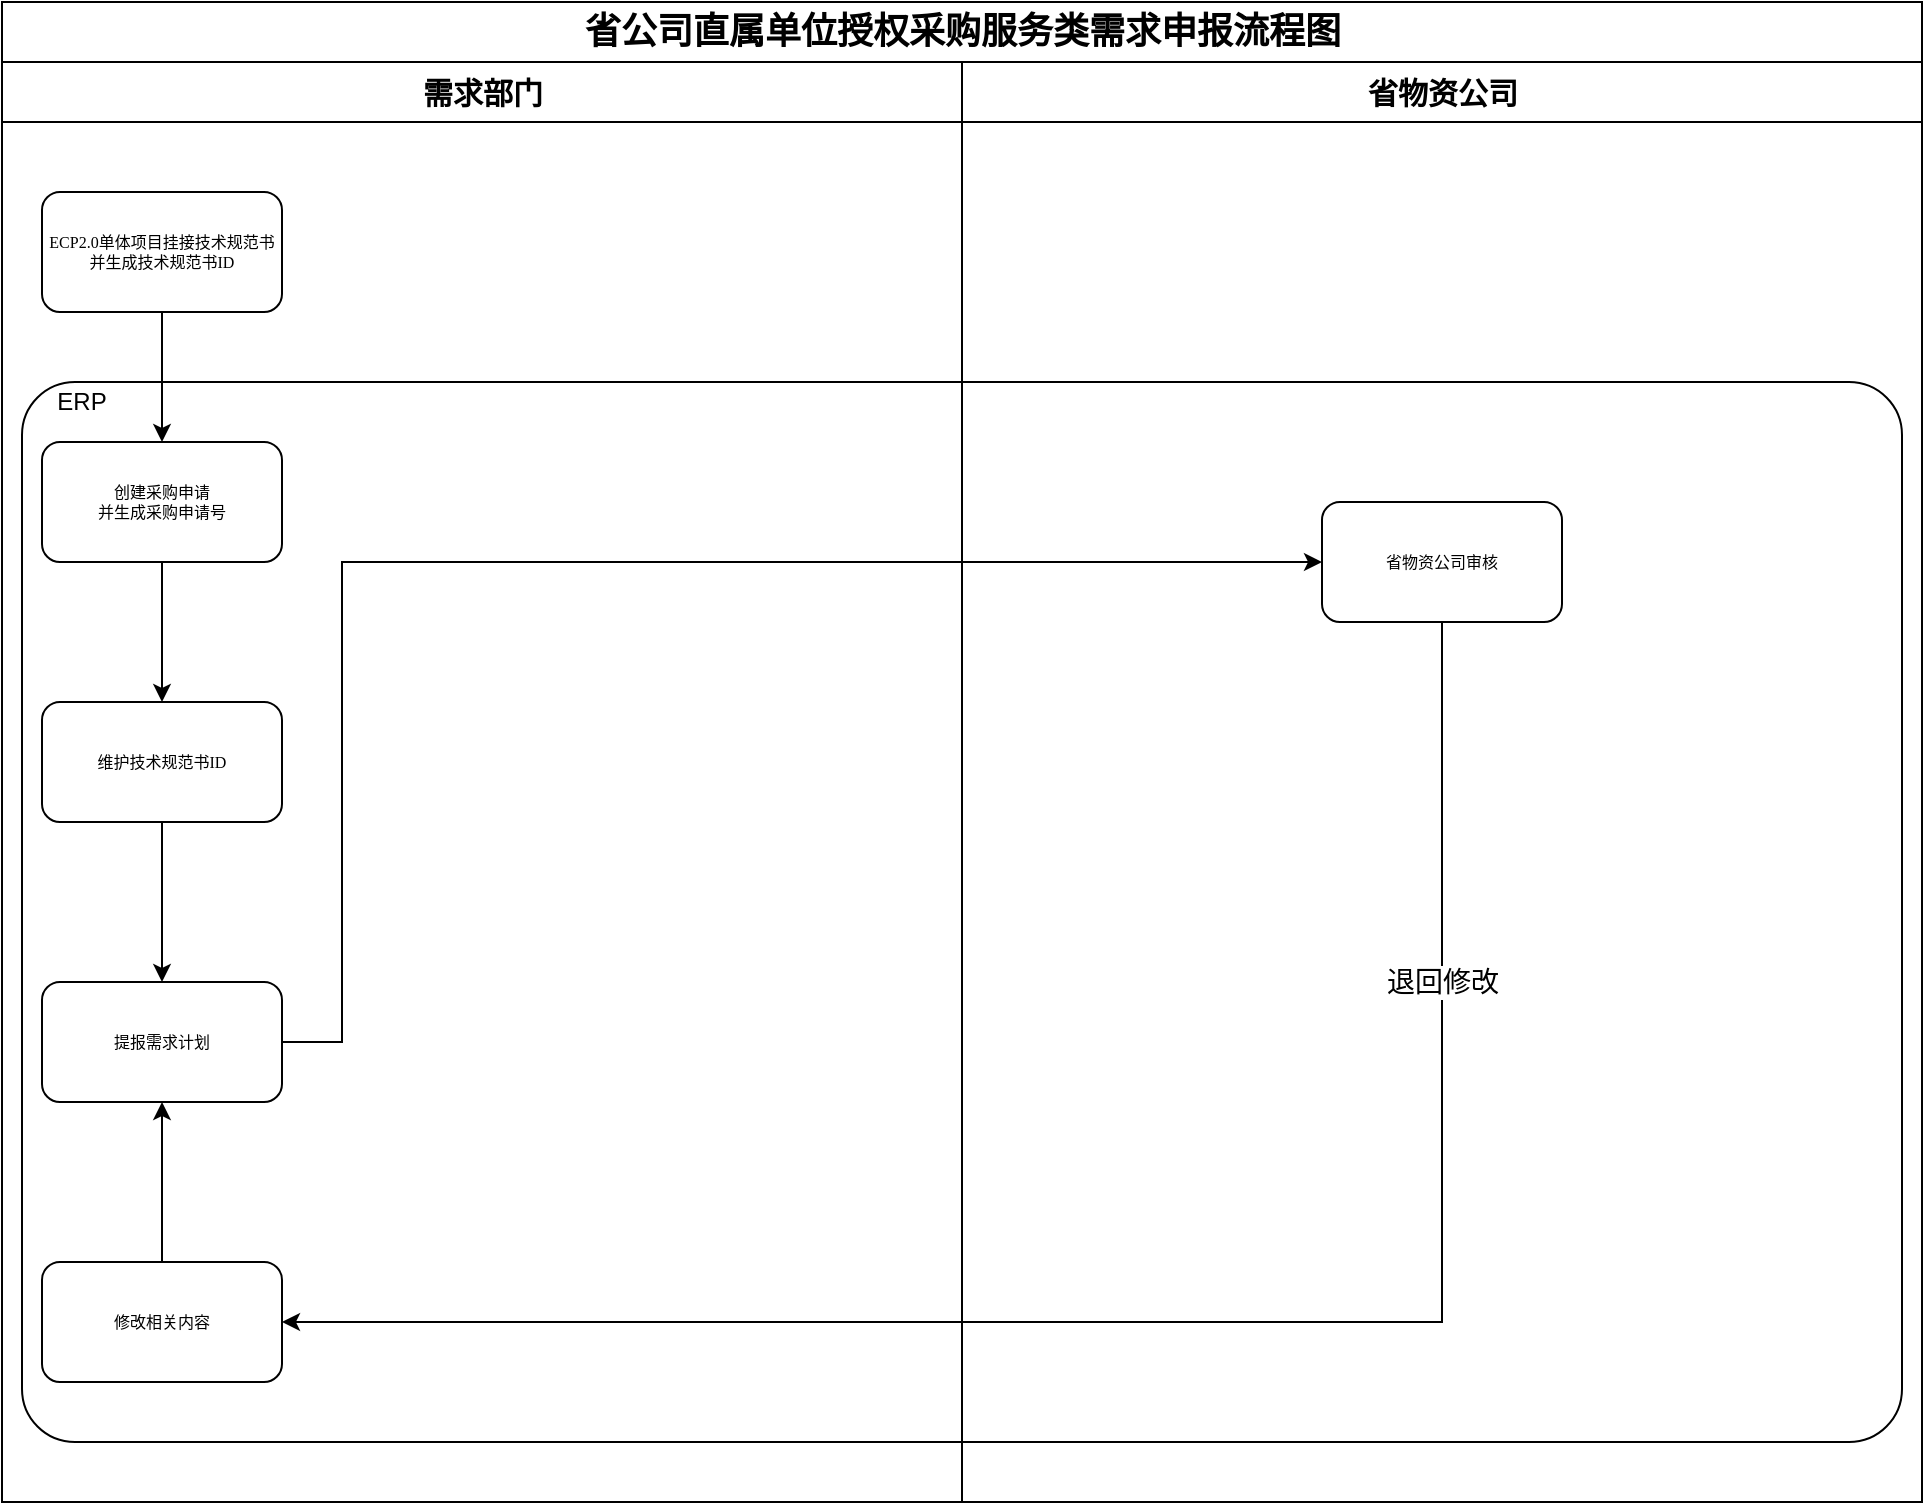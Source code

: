<mxfile version="14.2.2" type="github">
  <diagram name="Page-1" id="74e2e168-ea6b-b213-b513-2b3c1d86103e">
    <mxGraphModel dx="1038" dy="548" grid="1" gridSize="10" guides="1" tooltips="1" connect="1" arrows="1" fold="1" page="1" pageScale="1" pageWidth="1100" pageHeight="850" background="#ffffff" math="0" shadow="0">
      <root>
        <mxCell id="0" />
        <mxCell id="1" parent="0" />
        <mxCell id="4cxhfHIo7UR-cVewsCCE-4" value="" style="rounded=1;whiteSpace=wrap;html=1;rotation=0;glass=0;perimeterSpacing=0;strokeOpacity=100;arcSize=5;" parent="1" vertex="1">
          <mxGeometry x="80" y="230" width="940" height="530" as="geometry" />
        </mxCell>
        <mxCell id="77e6c97f196da883-1" value="&lt;font style=&quot;font-size: 18px&quot;&gt;省公司直属单位授权采购服务类需求申报流程图&lt;/font&gt;" style="swimlane;html=1;childLayout=stackLayout;startSize=30;rounded=0;shadow=0;labelBackgroundColor=none;strokeWidth=1;fontFamily=Verdana;fontSize=18;align=center;" parent="1" vertex="1">
          <mxGeometry x="70" y="40" width="960" height="750" as="geometry" />
        </mxCell>
        <mxCell id="77e6c97f196da883-2" value="需求部门" style="swimlane;html=1;startSize=30;fontSize=15;" parent="77e6c97f196da883-1" vertex="1">
          <mxGeometry y="30" width="480" height="720" as="geometry" />
        </mxCell>
        <mxCell id="H4fo828ms0VRvZTViUcg-3" style="edgeStyle=orthogonalEdgeStyle;rounded=0;orthogonalLoop=1;jettySize=auto;html=1;exitX=0.5;exitY=1;exitDx=0;exitDy=0;entryX=0.5;entryY=0;entryDx=0;entryDy=0;fontSize=18;" parent="77e6c97f196da883-2" source="77e6c97f196da883-8" target="77e6c97f196da883-10" edge="1">
          <mxGeometry relative="1" as="geometry" />
        </mxCell>
        <mxCell id="77e6c97f196da883-8" value="ECP2.0单体项目挂接技术规范书并生成技术规范书ID" style="rounded=1;whiteSpace=wrap;html=1;shadow=0;labelBackgroundColor=none;strokeWidth=1;fontFamily=Verdana;fontSize=8;align=center;" parent="77e6c97f196da883-2" vertex="1">
          <mxGeometry x="20" y="65" width="120" height="60" as="geometry" />
        </mxCell>
        <mxCell id="H4fo828ms0VRvZTViUcg-5" style="edgeStyle=orthogonalEdgeStyle;rounded=0;orthogonalLoop=1;jettySize=auto;html=1;entryX=0.5;entryY=0;entryDx=0;entryDy=0;fontSize=18;" parent="77e6c97f196da883-2" source="77e6c97f196da883-10" target="H4fo828ms0VRvZTViUcg-4" edge="1">
          <mxGeometry relative="1" as="geometry" />
        </mxCell>
        <mxCell id="77e6c97f196da883-10" value="创建采购申请&lt;br&gt;并生成采购申请号" style="rounded=1;whiteSpace=wrap;html=1;shadow=0;labelBackgroundColor=none;strokeWidth=1;fontFamily=Verdana;fontSize=8;align=center;" parent="77e6c97f196da883-2" vertex="1">
          <mxGeometry x="20" y="190" width="120" height="60" as="geometry" />
        </mxCell>
        <mxCell id="H4fo828ms0VRvZTViUcg-4" value="维护技术规范书ID" style="rounded=1;whiteSpace=wrap;html=1;shadow=0;labelBackgroundColor=none;strokeWidth=1;fontFamily=Verdana;fontSize=8;align=center;" parent="77e6c97f196da883-2" vertex="1">
          <mxGeometry x="20" y="320" width="120" height="60" as="geometry" />
        </mxCell>
        <mxCell id="4cxhfHIo7UR-cVewsCCE-5" value="ERP" style="text;html=1;strokeColor=none;fillColor=none;align=center;verticalAlign=middle;whiteSpace=wrap;rounded=0;" parent="77e6c97f196da883-2" vertex="1">
          <mxGeometry x="20" y="160" width="40" height="20" as="geometry" />
        </mxCell>
        <mxCell id="77e6c97f196da883-7" value="省物资公司" style="swimlane;html=1;startSize=30;fontSize=15;" parent="77e6c97f196da883-1" vertex="1">
          <mxGeometry x="480" y="30" width="480" height="720" as="geometry" />
        </mxCell>
        <mxCell id="H4fo828ms0VRvZTViUcg-12" value="省物资公司审核" style="whiteSpace=wrap;html=1;rounded=1;shadow=0;fontFamily=Verdana;fontSize=8;strokeWidth=1;" parent="77e6c97f196da883-7" vertex="1">
          <mxGeometry x="180" y="220" width="120" height="60" as="geometry" />
        </mxCell>
        <mxCell id="H4fo828ms0VRvZTViUcg-9" value="" style="edgeStyle=orthogonalEdgeStyle;rounded=0;orthogonalLoop=1;jettySize=auto;html=1;fontSize=18;entryX=0;entryY=0.5;entryDx=0;entryDy=0;" parent="1" source="H4fo828ms0VRvZTViUcg-6" target="H4fo828ms0VRvZTViUcg-12" edge="1">
          <mxGeometry relative="1" as="geometry">
            <Array as="points">
              <mxPoint x="240" y="560" />
              <mxPoint x="240" y="320" />
            </Array>
            <mxPoint x="450" y="320" as="targetPoint" />
          </mxGeometry>
        </mxCell>
        <mxCell id="H4fo828ms0VRvZTViUcg-6" value="提报需求计划" style="whiteSpace=wrap;html=1;rounded=1;shadow=0;fontFamily=Verdana;fontSize=8;strokeWidth=1;" parent="1" vertex="1">
          <mxGeometry x="90" y="530" width="120" height="60" as="geometry" />
        </mxCell>
        <mxCell id="H4fo828ms0VRvZTViUcg-7" value="" style="edgeStyle=orthogonalEdgeStyle;rounded=0;orthogonalLoop=1;jettySize=auto;html=1;fontSize=18;" parent="1" source="H4fo828ms0VRvZTViUcg-4" target="H4fo828ms0VRvZTViUcg-6" edge="1">
          <mxGeometry relative="1" as="geometry" />
        </mxCell>
        <mxCell id="H4fo828ms0VRvZTViUcg-20" style="edgeStyle=orthogonalEdgeStyle;rounded=0;orthogonalLoop=1;jettySize=auto;html=1;fontSize=14;entryX=1;entryY=0.5;entryDx=0;entryDy=0;exitX=0.5;exitY=1;exitDx=0;exitDy=0;" parent="1" source="H4fo828ms0VRvZTViUcg-12" target="H4fo828ms0VRvZTViUcg-21" edge="1">
          <mxGeometry relative="1" as="geometry">
            <mxPoint x="430" y="660" as="targetPoint" />
            <Array as="points">
              <mxPoint x="790" y="700" />
            </Array>
            <mxPoint x="510" y="350" as="sourcePoint" />
          </mxGeometry>
        </mxCell>
        <mxCell id="H4fo828ms0VRvZTViUcg-24" value="退回修改" style="edgeLabel;html=1;align=center;verticalAlign=middle;resizable=0;points=[];fontSize=14;" parent="H4fo828ms0VRvZTViUcg-20" vertex="1" connectable="0">
          <mxGeometry x="-0.346" y="-2" relative="1" as="geometry">
            <mxPoint x="2" y="-124" as="offset" />
          </mxGeometry>
        </mxCell>
        <mxCell id="H4fo828ms0VRvZTViUcg-25" style="edgeStyle=orthogonalEdgeStyle;rounded=0;orthogonalLoop=1;jettySize=auto;html=1;entryX=0.5;entryY=1;entryDx=0;entryDy=0;fontSize=14;" parent="1" source="H4fo828ms0VRvZTViUcg-21" target="H4fo828ms0VRvZTViUcg-6" edge="1">
          <mxGeometry relative="1" as="geometry" />
        </mxCell>
        <mxCell id="H4fo828ms0VRvZTViUcg-21" value="修改相关内容" style="whiteSpace=wrap;html=1;rounded=1;shadow=0;fontFamily=Verdana;fontSize=8;strokeWidth=1;" parent="1" vertex="1">
          <mxGeometry x="90" y="670" width="120" height="60" as="geometry" />
        </mxCell>
      </root>
    </mxGraphModel>
  </diagram>
</mxfile>
